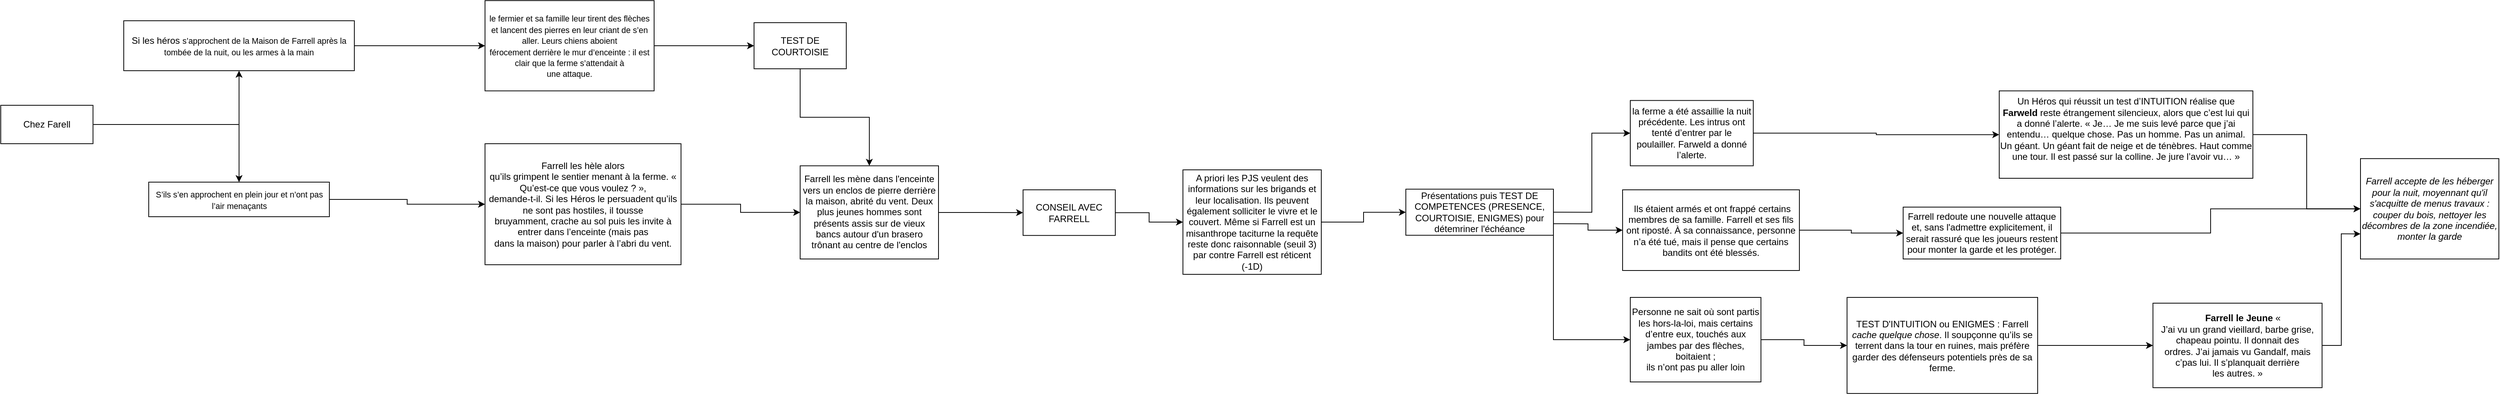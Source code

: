<mxfile version="27.1.5">
  <diagram name="Page-1" id="KBhL3fi7d1w7nZGFjVWR">
    <mxGraphModel dx="1921" dy="676" grid="1" gridSize="10" guides="1" tooltips="1" connect="1" arrows="1" fold="1" page="1" pageScale="1" pageWidth="827" pageHeight="1169" math="0" shadow="0">
      <root>
        <mxCell id="0" />
        <mxCell id="1" parent="0" />
        <mxCell id="EOWl2WxTxrsTDOCXnR41-3" value="" style="edgeStyle=orthogonalEdgeStyle;rounded=0;orthogonalLoop=1;jettySize=auto;html=1;" edge="1" parent="1" source="EOWl2WxTxrsTDOCXnR41-1" target="EOWl2WxTxrsTDOCXnR41-2">
          <mxGeometry relative="1" as="geometry" />
        </mxCell>
        <mxCell id="EOWl2WxTxrsTDOCXnR41-5" style="edgeStyle=orthogonalEdgeStyle;rounded=0;orthogonalLoop=1;jettySize=auto;html=1;exitX=1;exitY=0.5;exitDx=0;exitDy=0;entryX=0.5;entryY=0;entryDx=0;entryDy=0;" edge="1" parent="1" source="EOWl2WxTxrsTDOCXnR41-1" target="EOWl2WxTxrsTDOCXnR41-4">
          <mxGeometry relative="1" as="geometry" />
        </mxCell>
        <mxCell id="EOWl2WxTxrsTDOCXnR41-1" value="Chez Farell" style="rounded=0;whiteSpace=wrap;html=1;" vertex="1" parent="1">
          <mxGeometry x="350" y="390" width="120" height="50" as="geometry" />
        </mxCell>
        <mxCell id="EOWl2WxTxrsTDOCXnR41-9" value="" style="edgeStyle=orthogonalEdgeStyle;rounded=0;orthogonalLoop=1;jettySize=auto;html=1;" edge="1" parent="1" source="EOWl2WxTxrsTDOCXnR41-2" target="EOWl2WxTxrsTDOCXnR41-8">
          <mxGeometry relative="1" as="geometry" />
        </mxCell>
        <mxCell id="EOWl2WxTxrsTDOCXnR41-2" value="Si les héros&amp;nbsp;&lt;span style=&quot;font-size:8.0pt;mso-bidi-font-size:11.0pt;&lt;br/&gt;font-family:&amp;quot;Candara&amp;quot;,sans-serif;mso-fareast-font-family:Arial;mso-bidi-font-family:&lt;br/&gt;Arial;mso-font-kerning:0pt;mso-ligatures:none;mso-ansi-language:FR;mso-fareast-language:&lt;br/&gt;EN-US;mso-bidi-language:AR-SA&quot;&gt;s’approchent de la Maison de Farrell après la&lt;br/&gt;tombée de la nuit, ou les armes à la main&lt;/span&gt;" style="whiteSpace=wrap;html=1;rounded=0;" vertex="1" parent="1">
          <mxGeometry x="510" y="280" width="300" height="65" as="geometry" />
        </mxCell>
        <mxCell id="EOWl2WxTxrsTDOCXnR41-7" value="" style="edgeStyle=orthogonalEdgeStyle;rounded=0;orthogonalLoop=1;jettySize=auto;html=1;" edge="1" parent="1" source="EOWl2WxTxrsTDOCXnR41-4" target="EOWl2WxTxrsTDOCXnR41-6">
          <mxGeometry relative="1" as="geometry" />
        </mxCell>
        <mxCell id="EOWl2WxTxrsTDOCXnR41-4" value="&lt;span style=&quot;font-size:8.0pt;mso-bidi-font-size:11.0pt;&lt;br/&gt;font-family:&amp;quot;Candara&amp;quot;,sans-serif;mso-fareast-font-family:Arial;mso-bidi-font-family:&lt;br/&gt;Arial;mso-font-kerning:0pt;mso-ligatures:none;mso-ansi-language:FR;mso-fareast-language:&lt;br/&gt;EN-US;mso-bidi-language:AR-SA&quot;&gt;S’ils s’en approchent en plein jour et n’ont pas&lt;br/&gt;l’air menaçants&lt;/span&gt;" style="rounded=0;whiteSpace=wrap;html=1;" vertex="1" parent="1">
          <mxGeometry x="542.5" y="490" width="235" height="45" as="geometry" />
        </mxCell>
        <mxCell id="EOWl2WxTxrsTDOCXnR41-14" style="edgeStyle=orthogonalEdgeStyle;rounded=0;orthogonalLoop=1;jettySize=auto;html=1;exitX=1;exitY=0.5;exitDx=0;exitDy=0;entryX=0;entryY=0.5;entryDx=0;entryDy=0;" edge="1" parent="1" source="EOWl2WxTxrsTDOCXnR41-6" target="EOWl2WxTxrsTDOCXnR41-12">
          <mxGeometry relative="1" as="geometry" />
        </mxCell>
        <mxCell id="EOWl2WxTxrsTDOCXnR41-6" value="&lt;p align=&quot;center&quot; class=&quot;normalanneauunique&quot;&gt;Farrell les hèle alors&lt;br&gt;qu’ils grimpent le sentier menant à la ferme. « Qu’est-ce que vous voulez ? »,&lt;br&gt;demande-t-il. Si les Héros le persuadent qu’ils ne sont pas hostiles, il tousse&lt;br&gt;bruyamment, crache au sol puis les invite à entrer dans l’enceinte (mais pas&lt;br&gt;dans la maison) pour parler à l’abri du vent.&lt;/p&gt;" style="whiteSpace=wrap;html=1;rounded=0;align=center;" vertex="1" parent="1">
          <mxGeometry x="980" y="440" width="255" height="157.5" as="geometry" />
        </mxCell>
        <mxCell id="EOWl2WxTxrsTDOCXnR41-11" value="" style="edgeStyle=orthogonalEdgeStyle;rounded=0;orthogonalLoop=1;jettySize=auto;html=1;" edge="1" parent="1" source="EOWl2WxTxrsTDOCXnR41-8" target="EOWl2WxTxrsTDOCXnR41-10">
          <mxGeometry relative="1" as="geometry" />
        </mxCell>
        <mxCell id="EOWl2WxTxrsTDOCXnR41-8" value="&lt;div align=&quot;center&quot;&gt;&lt;span style=&quot;font-size:8.0pt;mso-bidi-font-size:11.0pt;&lt;br/&gt;font-family:&amp;quot;Candara&amp;quot;,sans-serif;mso-fareast-font-family:Arial;mso-bidi-font-family:&lt;br/&gt;Arial;mso-font-kerning:0pt;mso-ligatures:none;mso-ansi-language:FR;mso-fareast-language:&lt;br/&gt;EN-US;mso-bidi-language:AR-SA&quot;&gt;le fermier et sa famille leur tirent des flèches&lt;/span&gt;&lt;br&gt;&lt;span style=&quot;font-size:8.0pt;mso-bidi-font-size:11.0pt;&lt;br/&gt;font-family:&amp;quot;Candara&amp;quot;,sans-serif;mso-fareast-font-family:Arial;mso-bidi-font-family:&lt;br/&gt;Arial;mso-font-kerning:0pt;mso-ligatures:none;mso-ansi-language:FR;mso-fareast-language:&lt;br/&gt;EN-US;mso-bidi-language:AR-SA&quot;&gt;et lancent des pierres en leur criant de s’en aller. Leurs chiens aboient&lt;/span&gt;&lt;br&gt;&lt;span style=&quot;font-size:8.0pt;mso-bidi-font-size:11.0pt;&lt;br/&gt;font-family:&amp;quot;Candara&amp;quot;,sans-serif;mso-fareast-font-family:Arial;mso-bidi-font-family:&lt;br/&gt;Arial;mso-font-kerning:0pt;mso-ligatures:none;mso-ansi-language:FR;mso-fareast-language:&lt;br/&gt;EN-US;mso-bidi-language:AR-SA&quot;&gt;férocement derrière le mur d’enceinte : il est clair que la ferme s’attendait à&lt;/span&gt;&lt;br&gt;&lt;span style=&quot;font-size:8.0pt;mso-bidi-font-size:11.0pt;&lt;br/&gt;font-family:&amp;quot;Candara&amp;quot;,sans-serif;mso-fareast-font-family:Arial;mso-bidi-font-family:&lt;br/&gt;Arial;mso-font-kerning:0pt;mso-ligatures:none;mso-ansi-language:FR;mso-fareast-language:&lt;br/&gt;EN-US;mso-bidi-language:AR-SA&quot;&gt;une attaque.&lt;/span&gt;&lt;/div&gt;" style="whiteSpace=wrap;html=1;rounded=0;align=center;" vertex="1" parent="1">
          <mxGeometry x="980" y="253.75" width="220" height="117.5" as="geometry" />
        </mxCell>
        <mxCell id="EOWl2WxTxrsTDOCXnR41-13" style="edgeStyle=orthogonalEdgeStyle;rounded=0;orthogonalLoop=1;jettySize=auto;html=1;entryX=0.5;entryY=0;entryDx=0;entryDy=0;" edge="1" parent="1" source="EOWl2WxTxrsTDOCXnR41-10" target="EOWl2WxTxrsTDOCXnR41-12">
          <mxGeometry relative="1" as="geometry" />
        </mxCell>
        <mxCell id="EOWl2WxTxrsTDOCXnR41-10" value="TEST DE COURTOISIE" style="whiteSpace=wrap;html=1;rounded=0;" vertex="1" parent="1">
          <mxGeometry x="1330" y="282.5" width="120" height="60" as="geometry" />
        </mxCell>
        <mxCell id="EOWl2WxTxrsTDOCXnR41-16" value="" style="edgeStyle=orthogonalEdgeStyle;rounded=0;orthogonalLoop=1;jettySize=auto;html=1;" edge="1" parent="1" source="EOWl2WxTxrsTDOCXnR41-12" target="EOWl2WxTxrsTDOCXnR41-15">
          <mxGeometry relative="1" as="geometry" />
        </mxCell>
        <mxCell id="EOWl2WxTxrsTDOCXnR41-12" value="&lt;p class=&quot;normalanneauunique&quot;&gt;&lt;span style=&quot;mso-fareast-language:FR&quot;&gt;Farrell les mène dans l&#39;enceinte vers un enclos de&amp;nbsp;pierre derrière la maison, abrité du vent. Deux plus jeunes hommes sont présents assis sur de vieux bancs autour d&#39;un brasero trônant au centre de l&#39;enclos&lt;/span&gt;&lt;/p&gt;" style="rounded=0;whiteSpace=wrap;html=1;" vertex="1" parent="1">
          <mxGeometry x="1390" y="468.75" width="180" height="121.25" as="geometry" />
        </mxCell>
        <mxCell id="EOWl2WxTxrsTDOCXnR41-18" value="" style="edgeStyle=orthogonalEdgeStyle;rounded=0;orthogonalLoop=1;jettySize=auto;html=1;" edge="1" parent="1" source="EOWl2WxTxrsTDOCXnR41-15" target="EOWl2WxTxrsTDOCXnR41-17">
          <mxGeometry relative="1" as="geometry" />
        </mxCell>
        <mxCell id="EOWl2WxTxrsTDOCXnR41-15" value="CONSEIL AVEC FARRELL" style="whiteSpace=wrap;html=1;rounded=0;" vertex="1" parent="1">
          <mxGeometry x="1680" y="500" width="120" height="59.38" as="geometry" />
        </mxCell>
        <mxCell id="EOWl2WxTxrsTDOCXnR41-20" value="" style="edgeStyle=orthogonalEdgeStyle;rounded=0;orthogonalLoop=1;jettySize=auto;html=1;" edge="1" parent="1" source="EOWl2WxTxrsTDOCXnR41-17" target="EOWl2WxTxrsTDOCXnR41-19">
          <mxGeometry relative="1" as="geometry" />
        </mxCell>
        <mxCell id="EOWl2WxTxrsTDOCXnR41-17" value="A priori les PJS veulent des informations sur les brigands et leur localisation. Ils peuvent également solliciter le vivre et le couvert. Même si Farrell est un misanthrope taciturne la requête reste donc raisonnable (seuil 3) par contre Farrell est réticent (-1D)" style="whiteSpace=wrap;html=1;rounded=0;" vertex="1" parent="1">
          <mxGeometry x="1888" y="474" width="180" height="136" as="geometry" />
        </mxCell>
        <mxCell id="EOWl2WxTxrsTDOCXnR41-26" style="edgeStyle=orthogonalEdgeStyle;rounded=0;orthogonalLoop=1;jettySize=auto;html=1;exitX=1;exitY=0.5;exitDx=0;exitDy=0;entryX=0;entryY=0.5;entryDx=0;entryDy=0;" edge="1" parent="1" source="EOWl2WxTxrsTDOCXnR41-19" target="EOWl2WxTxrsTDOCXnR41-21">
          <mxGeometry relative="1" as="geometry" />
        </mxCell>
        <mxCell id="EOWl2WxTxrsTDOCXnR41-27" style="edgeStyle=orthogonalEdgeStyle;rounded=0;orthogonalLoop=1;jettySize=auto;html=1;exitX=1;exitY=0.75;exitDx=0;exitDy=0;entryX=0;entryY=0.5;entryDx=0;entryDy=0;" edge="1" parent="1" source="EOWl2WxTxrsTDOCXnR41-19" target="EOWl2WxTxrsTDOCXnR41-24">
          <mxGeometry relative="1" as="geometry" />
        </mxCell>
        <mxCell id="EOWl2WxTxrsTDOCXnR41-28" style="edgeStyle=orthogonalEdgeStyle;rounded=0;orthogonalLoop=1;jettySize=auto;html=1;exitX=1;exitY=1;exitDx=0;exitDy=0;entryX=0;entryY=0.5;entryDx=0;entryDy=0;" edge="1" parent="1" source="EOWl2WxTxrsTDOCXnR41-19" target="EOWl2WxTxrsTDOCXnR41-25">
          <mxGeometry relative="1" as="geometry" />
        </mxCell>
        <mxCell id="EOWl2WxTxrsTDOCXnR41-19" value="Présentations puis TEST DE COMPETENCES (PRESENCE, COURTOISIE, ENIGMES) pour détemriner l&#39;échéance" style="whiteSpace=wrap;html=1;rounded=0;" vertex="1" parent="1">
          <mxGeometry x="2178" y="499.16" width="192" height="60" as="geometry" />
        </mxCell>
        <mxCell id="EOWl2WxTxrsTDOCXnR41-35" value="" style="edgeStyle=orthogonalEdgeStyle;rounded=0;orthogonalLoop=1;jettySize=auto;html=1;" edge="1" parent="1" source="EOWl2WxTxrsTDOCXnR41-21" target="EOWl2WxTxrsTDOCXnR41-34">
          <mxGeometry relative="1" as="geometry" />
        </mxCell>
        <mxCell id="EOWl2WxTxrsTDOCXnR41-21" value="&lt;font&gt;la ferme a été assaillie la nuit précédente. Les&amp;nbsp;intrus ont tenté d’entrer par le poulailler. Farweld a donné l’alerte.&lt;/font&gt;" style="whiteSpace=wrap;html=1;rounded=0;" vertex="1" parent="1">
          <mxGeometry x="2470" y="383.75" width="160" height="85" as="geometry" />
        </mxCell>
        <mxCell id="EOWl2WxTxrsTDOCXnR41-39" value="" style="edgeStyle=orthogonalEdgeStyle;rounded=0;orthogonalLoop=1;jettySize=auto;html=1;" edge="1" parent="1" source="EOWl2WxTxrsTDOCXnR41-24" target="EOWl2WxTxrsTDOCXnR41-38">
          <mxGeometry relative="1" as="geometry" />
        </mxCell>
        <mxCell id="EOWl2WxTxrsTDOCXnR41-24" value="&amp;nbsp;Ils étaient armés et ont frappé certains membres de sa famille. Farrell&amp;nbsp;et ses fils ont riposté. À sa connaissance, personne n’a été tué, mais il pense que certains bandits ont été blessés." style="whiteSpace=wrap;html=1;rounded=0;" vertex="1" parent="1">
          <mxGeometry x="2460" y="500" width="230" height="105" as="geometry" />
        </mxCell>
        <mxCell id="EOWl2WxTxrsTDOCXnR41-30" value="" style="edgeStyle=orthogonalEdgeStyle;rounded=0;orthogonalLoop=1;jettySize=auto;html=1;" edge="1" parent="1" source="EOWl2WxTxrsTDOCXnR41-25" target="EOWl2WxTxrsTDOCXnR41-29">
          <mxGeometry relative="1" as="geometry" />
        </mxCell>
        <mxCell id="EOWl2WxTxrsTDOCXnR41-25" value="Personne ne sait où sont partis les hors-la-loi, mais certains&lt;br&gt;d’entre eux, touchés aux jambes par des flèches, boitaient ;&lt;br&gt;ils n’ont pas pu aller loin" style="rounded=0;whiteSpace=wrap;html=1;" vertex="1" parent="1">
          <mxGeometry x="2470" y="640" width="170" height="110" as="geometry" />
        </mxCell>
        <mxCell id="EOWl2WxTxrsTDOCXnR41-32" value="" style="edgeStyle=orthogonalEdgeStyle;rounded=0;orthogonalLoop=1;jettySize=auto;html=1;entryX=0;entryY=0.5;entryDx=0;entryDy=0;" edge="1" parent="1" source="EOWl2WxTxrsTDOCXnR41-29" target="EOWl2WxTxrsTDOCXnR41-33">
          <mxGeometry relative="1" as="geometry">
            <mxPoint x="3144" y="736.3" as="targetPoint" />
          </mxGeometry>
        </mxCell>
        <mxCell id="EOWl2WxTxrsTDOCXnR41-29" value="TEST D&#39;INTUITION ou ENIGMES :&amp;nbsp;&lt;span style=&quot;mso-fareast-language:FR&quot;&gt;Farrell &lt;i&gt;cache&amp;nbsp;&lt;/i&gt;&lt;/span&gt;&lt;span style=&quot;mso-fareast-language:FR&quot;&gt;&lt;i&gt;quelque chose&lt;/i&gt;. Il soupçonne qu’ils se terrent dans la tour en ruines, mais&amp;nbsp;&lt;/span&gt;&lt;span style=&quot;mso-fareast-language:FR&quot;&gt;préfère garder des défenseurs potentiels près de sa ferme.&lt;/span&gt;" style="whiteSpace=wrap;html=1;rounded=0;" vertex="1" parent="1">
          <mxGeometry x="2752" y="640" width="248" height="125" as="geometry" />
        </mxCell>
        <mxCell id="EOWl2WxTxrsTDOCXnR41-41" style="edgeStyle=orthogonalEdgeStyle;rounded=0;orthogonalLoop=1;jettySize=auto;html=1;exitX=1;exitY=0.5;exitDx=0;exitDy=0;entryX=0;entryY=0.75;entryDx=0;entryDy=0;" edge="1" parent="1" source="EOWl2WxTxrsTDOCXnR41-33" target="EOWl2WxTxrsTDOCXnR41-37">
          <mxGeometry relative="1" as="geometry" />
        </mxCell>
        <mxCell id="EOWl2WxTxrsTDOCXnR41-33" value="&lt;span style=&quot;font-family:Symbol;&lt;br/&gt;mso-fareast-font-family:Symbol;mso-bidi-font-family:Symbol;mso-fareast-language:&lt;br/&gt;FR;mso-bidi-font-weight:bold&quot;&gt;&lt;span style=&quot;mso-list:Ignore&quot;&gt;&lt;span style=&quot;font:7.0pt &amp;quot;Times New Roman&amp;quot;&quot;&gt;&amp;nbsp; &amp;nbsp; &amp;nbsp; &lt;/span&gt;&lt;/span&gt;&lt;/span&gt;&lt;b&gt;&lt;span style=&quot;mso-fareast-language:FR&quot;&gt;Farrell le Jeune&amp;nbsp;&lt;/span&gt;&lt;/b&gt;&lt;span style=&quot;mso-fareast-language:&lt;br/&gt;FR&quot;&gt;«&lt;br&gt; J’ai vu un grand vieillard, barbe grise, chapeau pointu. Il donnait des&lt;br&gt; ordres. J’ai jamais vu Gandalf, mais c’pas lui. Il s’planquait derrière&lt;br&gt; les&amp;nbsp;autres. »&lt;/span&gt;" style="rounded=0;whiteSpace=wrap;html=1;" vertex="1" parent="1">
          <mxGeometry x="3150" y="647.5" width="220" height="110" as="geometry" />
        </mxCell>
        <mxCell id="EOWl2WxTxrsTDOCXnR41-40" style="edgeStyle=orthogonalEdgeStyle;rounded=0;orthogonalLoop=1;jettySize=auto;html=1;exitX=1;exitY=0.5;exitDx=0;exitDy=0;entryX=0;entryY=0.5;entryDx=0;entryDy=0;" edge="1" parent="1" source="EOWl2WxTxrsTDOCXnR41-34" target="EOWl2WxTxrsTDOCXnR41-37">
          <mxGeometry relative="1" as="geometry" />
        </mxCell>
        <mxCell id="EOWl2WxTxrsTDOCXnR41-34" value="Un Héros qui réussit un test d’INTUITION réalise que &lt;b&gt;Farweld &lt;/b&gt;reste étrangement silencieux, alors que c’est lui qui a donné l’alerte. « Je… Je me suis levé parce que j’ai entendu… quelque chose. Pas un homme. Pas un animal. Un géant. Un géant fait de neige et de ténèbres. Haut comme une tour. Il est passé sur la colline. Je jure l’avoir vu… »&lt;div&gt;&lt;br&gt;&lt;/div&gt;" style="whiteSpace=wrap;html=1;rounded=0;" vertex="1" parent="1">
          <mxGeometry x="2950" y="371.25" width="330" height="113.75" as="geometry" />
        </mxCell>
        <mxCell id="EOWl2WxTxrsTDOCXnR41-37" value="&lt;i&gt;Farrell accepte de les héberger pour la nuit, moyennant qu&#39;il s&#39;acquitte de menus travaux : couper du bois, nettoyer les décombres de la zone incendiée, monter la garde&lt;/i&gt;" style="rounded=0;whiteSpace=wrap;html=1;" vertex="1" parent="1">
          <mxGeometry x="3420" y="459.38" width="180" height="130.62" as="geometry" />
        </mxCell>
        <mxCell id="EOWl2WxTxrsTDOCXnR41-42" style="edgeStyle=orthogonalEdgeStyle;rounded=0;orthogonalLoop=1;jettySize=auto;html=1;exitX=1;exitY=0.5;exitDx=0;exitDy=0;" edge="1" parent="1" source="EOWl2WxTxrsTDOCXnR41-38" target="EOWl2WxTxrsTDOCXnR41-37">
          <mxGeometry relative="1" as="geometry" />
        </mxCell>
        <mxCell id="EOWl2WxTxrsTDOCXnR41-38" value="Farrell redoute une nouvelle attaque et, sans l&#39;admettre explicitement, il serait rassuré que les joueurs restent pour monter la garde et les protéger." style="whiteSpace=wrap;html=1;rounded=0;" vertex="1" parent="1">
          <mxGeometry x="2825" y="522.5" width="205" height="67.5" as="geometry" />
        </mxCell>
      </root>
    </mxGraphModel>
  </diagram>
</mxfile>
